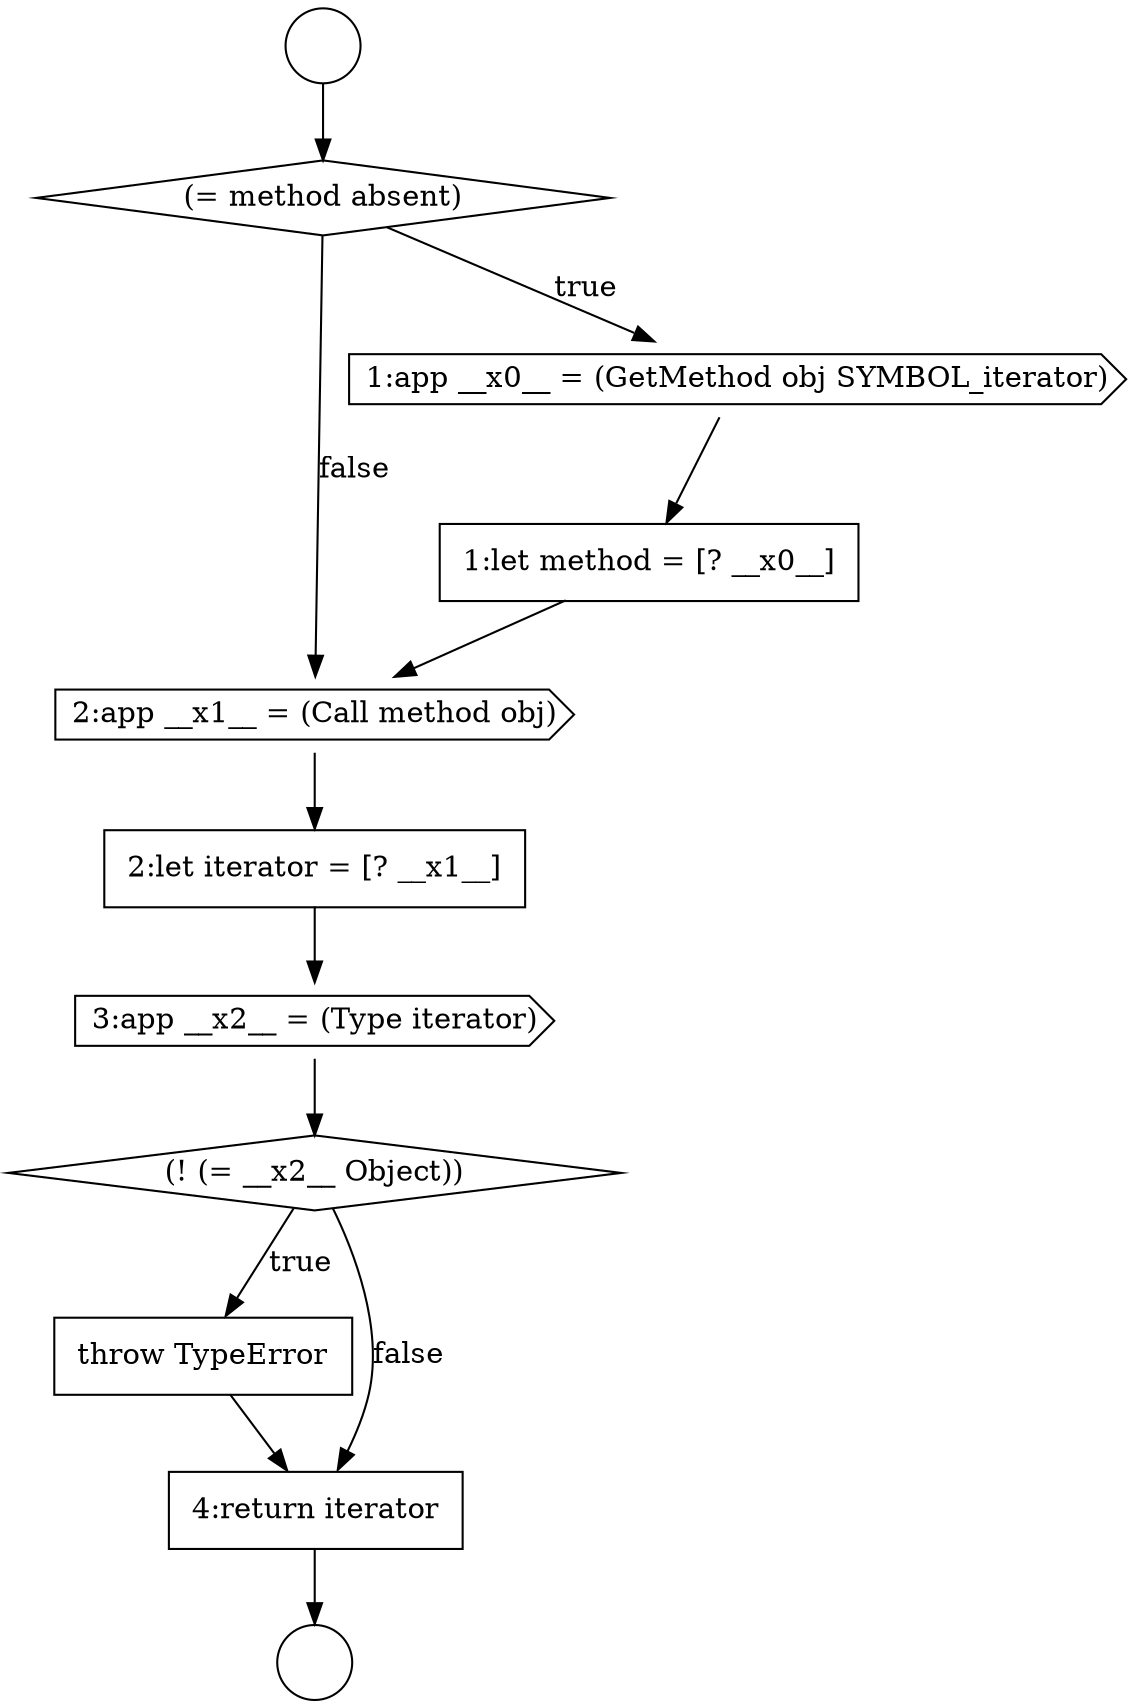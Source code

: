 digraph {
  node962 [shape=cds, label=<<font color="black">2:app __x1__ = (Call method obj)</font>> color="black" fillcolor="white" style=filled]
  node966 [shape=none, margin=0, label=<<font color="black">
    <table border="0" cellborder="1" cellspacing="0" cellpadding="10">
      <tr><td align="left">throw TypeError</td></tr>
    </table>
  </font>> color="black" fillcolor="white" style=filled]
  node957 [shape=circle label=" " color="black" fillcolor="white" style=filled]
  node965 [shape=diamond, label=<<font color="black">(! (= __x2__ Object))</font>> color="black" fillcolor="white" style=filled]
  node958 [shape=circle label=" " color="black" fillcolor="white" style=filled]
  node964 [shape=cds, label=<<font color="black">3:app __x2__ = (Type iterator)</font>> color="black" fillcolor="white" style=filled]
  node959 [shape=diamond, label=<<font color="black">(= method absent)</font>> color="black" fillcolor="white" style=filled]
  node967 [shape=none, margin=0, label=<<font color="black">
    <table border="0" cellborder="1" cellspacing="0" cellpadding="10">
      <tr><td align="left">4:return iterator</td></tr>
    </table>
  </font>> color="black" fillcolor="white" style=filled]
  node960 [shape=cds, label=<<font color="black">1:app __x0__ = (GetMethod obj SYMBOL_iterator)</font>> color="black" fillcolor="white" style=filled]
  node961 [shape=none, margin=0, label=<<font color="black">
    <table border="0" cellborder="1" cellspacing="0" cellpadding="10">
      <tr><td align="left">1:let method = [? __x0__]</td></tr>
    </table>
  </font>> color="black" fillcolor="white" style=filled]
  node963 [shape=none, margin=0, label=<<font color="black">
    <table border="0" cellborder="1" cellspacing="0" cellpadding="10">
      <tr><td align="left">2:let iterator = [? __x1__]</td></tr>
    </table>
  </font>> color="black" fillcolor="white" style=filled]
  node967 -> node958 [ color="black"]
  node965 -> node966 [label=<<font color="black">true</font>> color="black"]
  node965 -> node967 [label=<<font color="black">false</font>> color="black"]
  node963 -> node964 [ color="black"]
  node961 -> node962 [ color="black"]
  node964 -> node965 [ color="black"]
  node957 -> node959 [ color="black"]
  node966 -> node967 [ color="black"]
  node962 -> node963 [ color="black"]
  node959 -> node960 [label=<<font color="black">true</font>> color="black"]
  node959 -> node962 [label=<<font color="black">false</font>> color="black"]
  node960 -> node961 [ color="black"]
}
